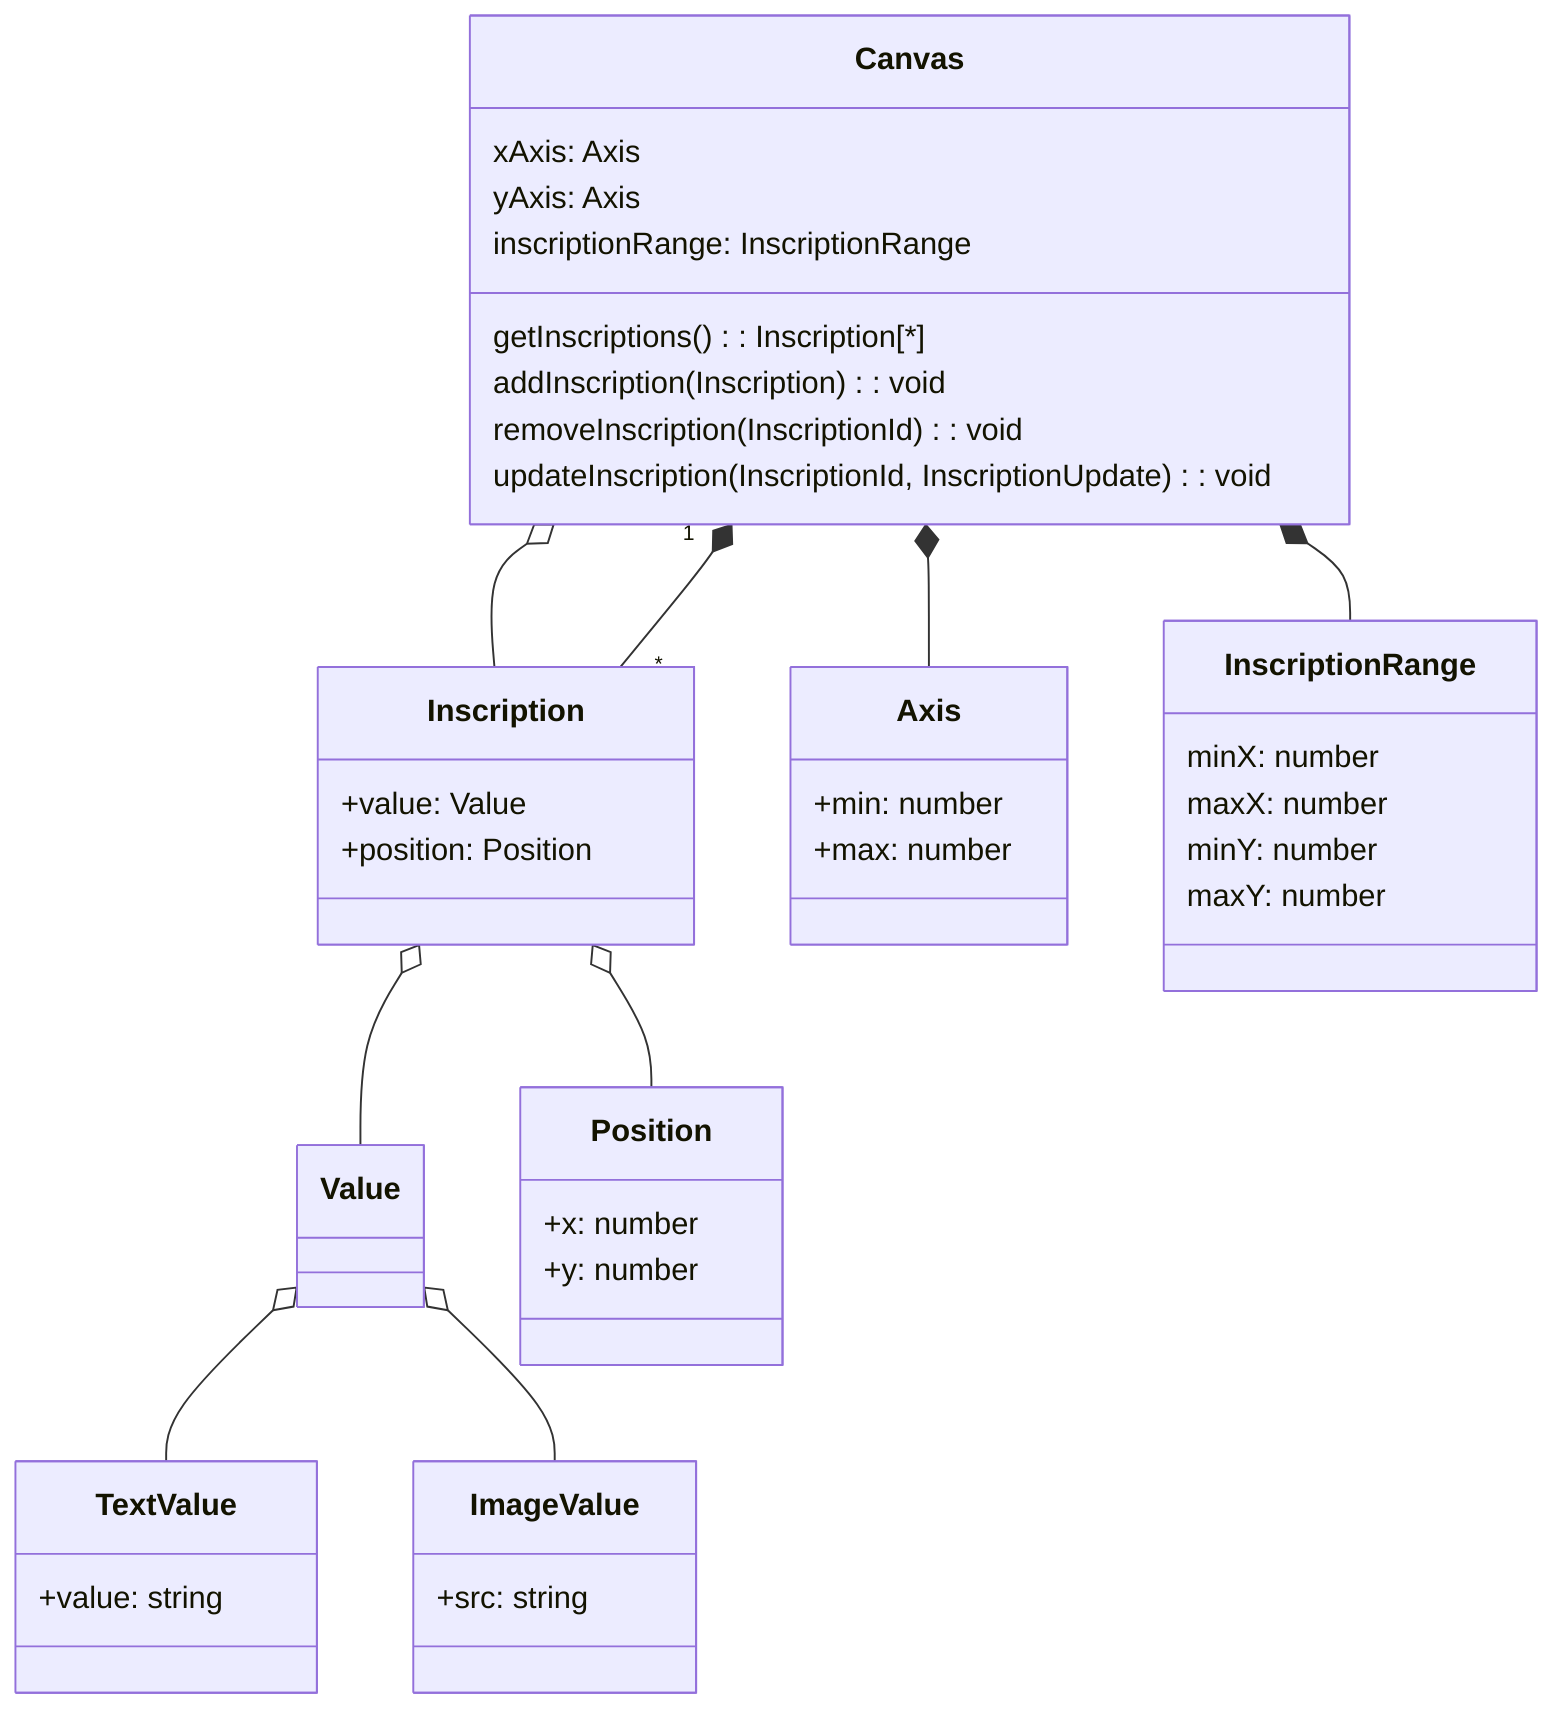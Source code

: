 classDiagram
  Canvas o-- Inscription
  Canvas *-- Axis
  Canvas "1" *-- "*" Inscription
  Canvas *-- InscriptionRange

  Inscription o-- Value
  Inscription o-- Position

  Value o-- TextValue
  Value o-- ImageValue

  class Canvas {
    xAxis: Axis
    yAxis: Axis
    inscriptionRange: InscriptionRange

    getInscriptions(): Inscription[*]
    addInscription(Inscription): void
    removeInscription(InscriptionId): void
    updateInscription(InscriptionId, InscriptionUpdate): void
  }

  class InscriptionRange {
    minX: number
    maxX: number
    minY: number
    maxY: number
  }

  class Axis {
    +min: number
    +max: number
  }

  class Inscription {
    +value: Value
    +position: Position
  }

  class Position {
    +x: number
    +y: number
  }

  class TextValue {
    +value: string
  }

  class ImageValue {
    +src: string
  }